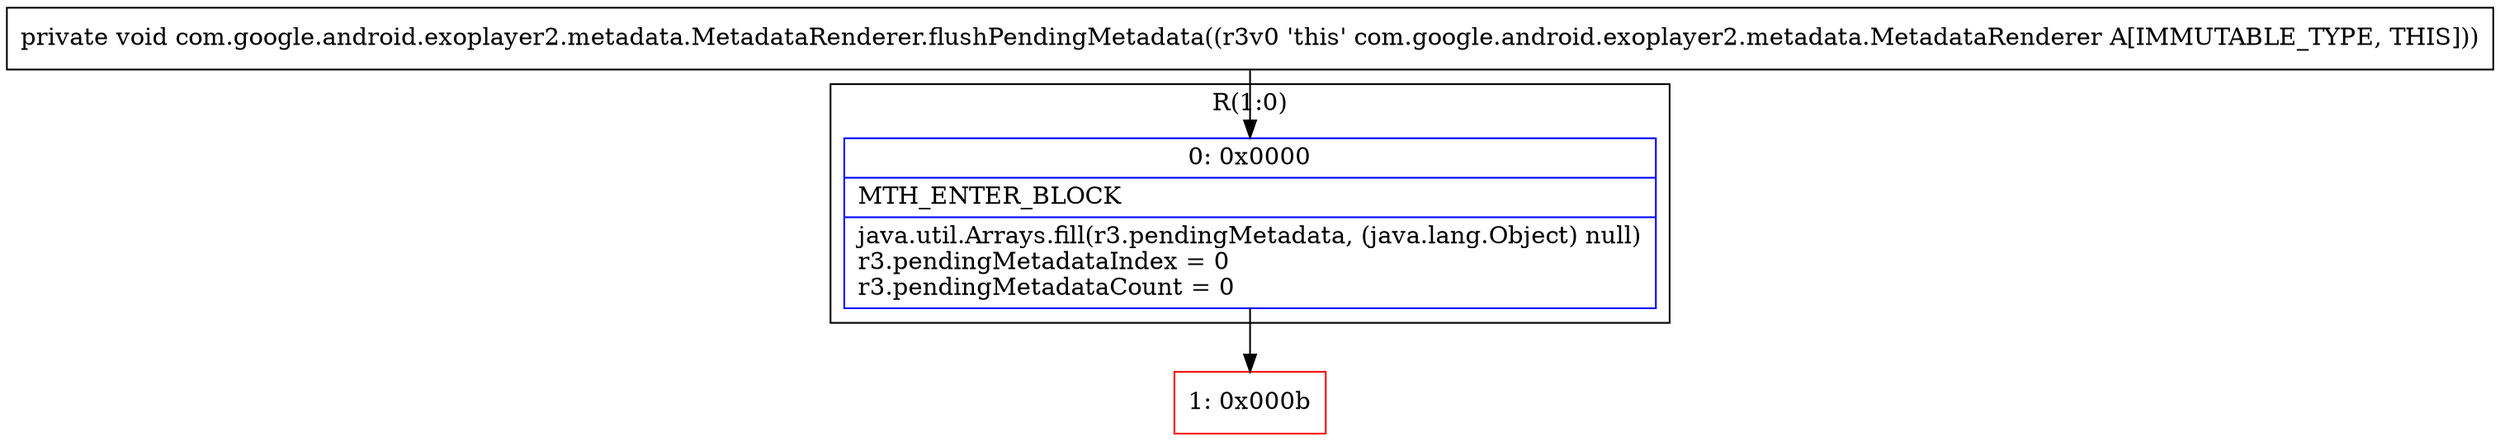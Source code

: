 digraph "CFG forcom.google.android.exoplayer2.metadata.MetadataRenderer.flushPendingMetadata()V" {
subgraph cluster_Region_1877767700 {
label = "R(1:0)";
node [shape=record,color=blue];
Node_0 [shape=record,label="{0\:\ 0x0000|MTH_ENTER_BLOCK\l|java.util.Arrays.fill(r3.pendingMetadata, (java.lang.Object) null)\lr3.pendingMetadataIndex = 0\lr3.pendingMetadataCount = 0\l}"];
}
Node_1 [shape=record,color=red,label="{1\:\ 0x000b}"];
MethodNode[shape=record,label="{private void com.google.android.exoplayer2.metadata.MetadataRenderer.flushPendingMetadata((r3v0 'this' com.google.android.exoplayer2.metadata.MetadataRenderer A[IMMUTABLE_TYPE, THIS])) }"];
MethodNode -> Node_0;
Node_0 -> Node_1;
}

